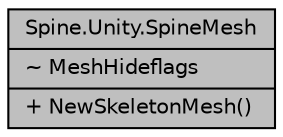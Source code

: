 digraph "Spine.Unity.SpineMesh"
{
 // LATEX_PDF_SIZE
  edge [fontname="Helvetica",fontsize="10",labelfontname="Helvetica",labelfontsize="10"];
  node [fontname="Helvetica",fontsize="10",shape=record];
  Node1 [label="{Spine.Unity.SpineMesh\n|~ MeshHideflags\l|+ NewSkeletonMesh()\l}",height=0.2,width=0.4,color="black", fillcolor="grey75", style="filled", fontcolor="black",tooltip=" "];
}
